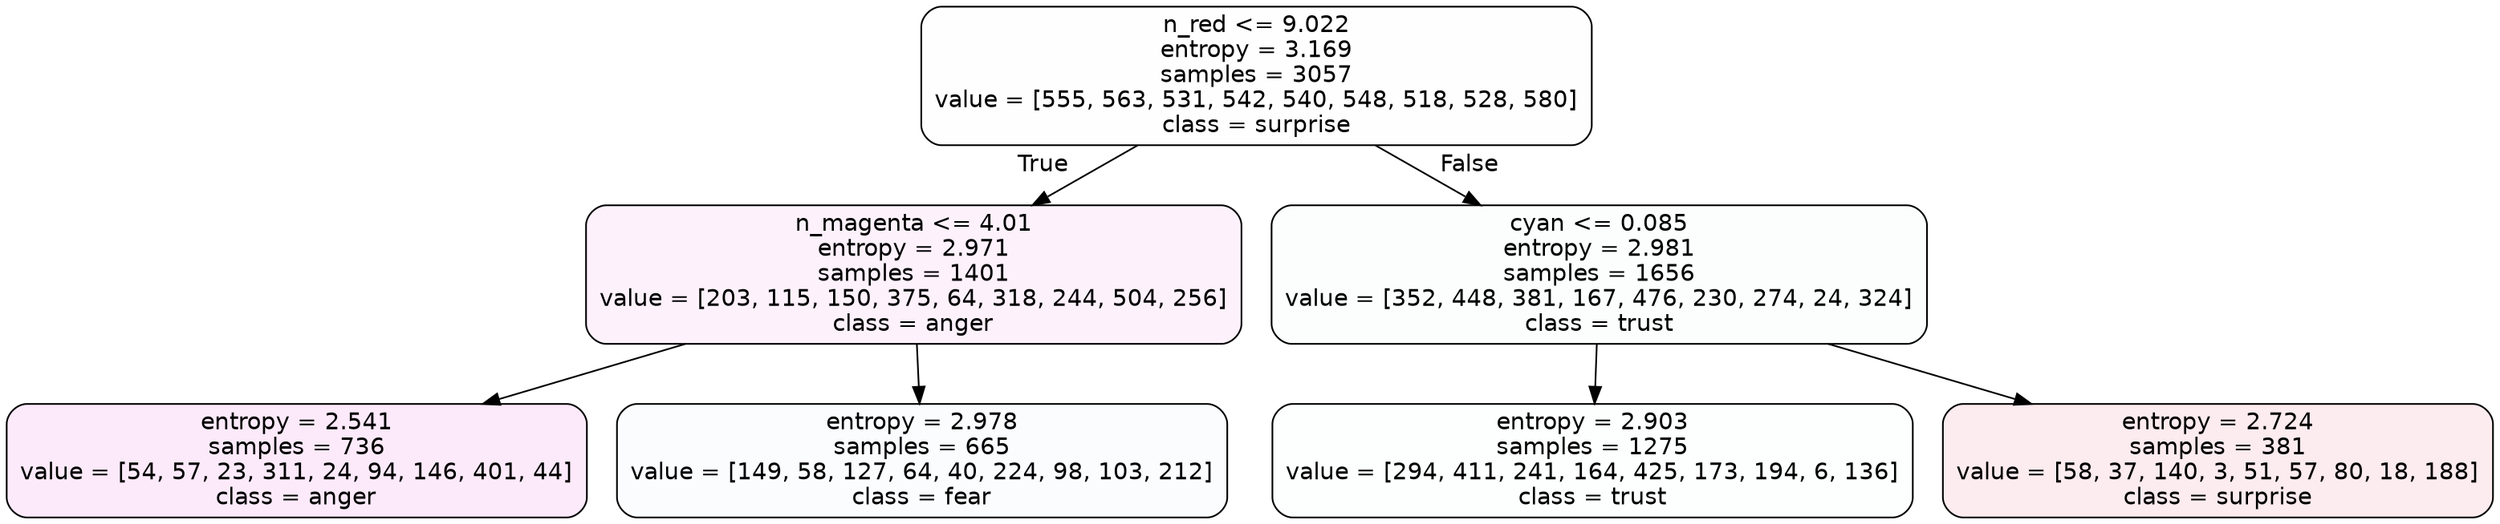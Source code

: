 digraph Tree {
node [shape=box, style="filled, rounded", color="black", fontname=helvetica] ;
edge [fontname=helvetica] ;
0 [label="n_red <= 9.022\nentropy = 3.169\nsamples = 3057\nvalue = [555, 563, 531, 542, 540, 548, 518, 528, 580]\nclass = surprise", fillcolor="#e5396401"] ;
1 [label="n_magenta <= 4.01\nentropy = 2.971\nsamples = 1401\nvalue = [203, 115, 150, 375, 64, 318, 244, 504, 256]\nclass = anger", fillcolor="#e539d712"] ;
0 -> 1 [labeldistance=2.5, labelangle=45, headlabel="True"] ;
2 [label="entropy = 2.541\nsamples = 736\nvalue = [54, 57, 23, 311, 24, 94, 146, 401, 44]\nclass = anger", fillcolor="#e539d71b"] ;
1 -> 2 ;
3 [label="entropy = 2.978\nsamples = 665\nvalue = [149, 58, 127, 64, 40, 224, 98, 103, 212]\nclass = fear", fillcolor="#3964e504"] ;
1 -> 3 ;
4 [label="cyan <= 0.085\nentropy = 2.981\nsamples = 1656\nvalue = [352, 448, 381, 167, 476, 230, 274, 24, 324]\nclass = trust", fillcolor="#39d7e503"] ;
0 -> 4 [labeldistance=2.5, labelangle=-45, headlabel="False"] ;
5 [label="entropy = 2.903\nsamples = 1275\nvalue = [294, 411, 241, 164, 425, 173, 194, 6, 136]\nclass = trust", fillcolor="#39d7e502"] ;
4 -> 5 ;
6 [label="entropy = 2.724\nsamples = 381\nvalue = [58, 37, 140, 3, 51, 57, 80, 18, 188]\nclass = surprise", fillcolor="#e5396419"] ;
4 -> 6 ;
}
